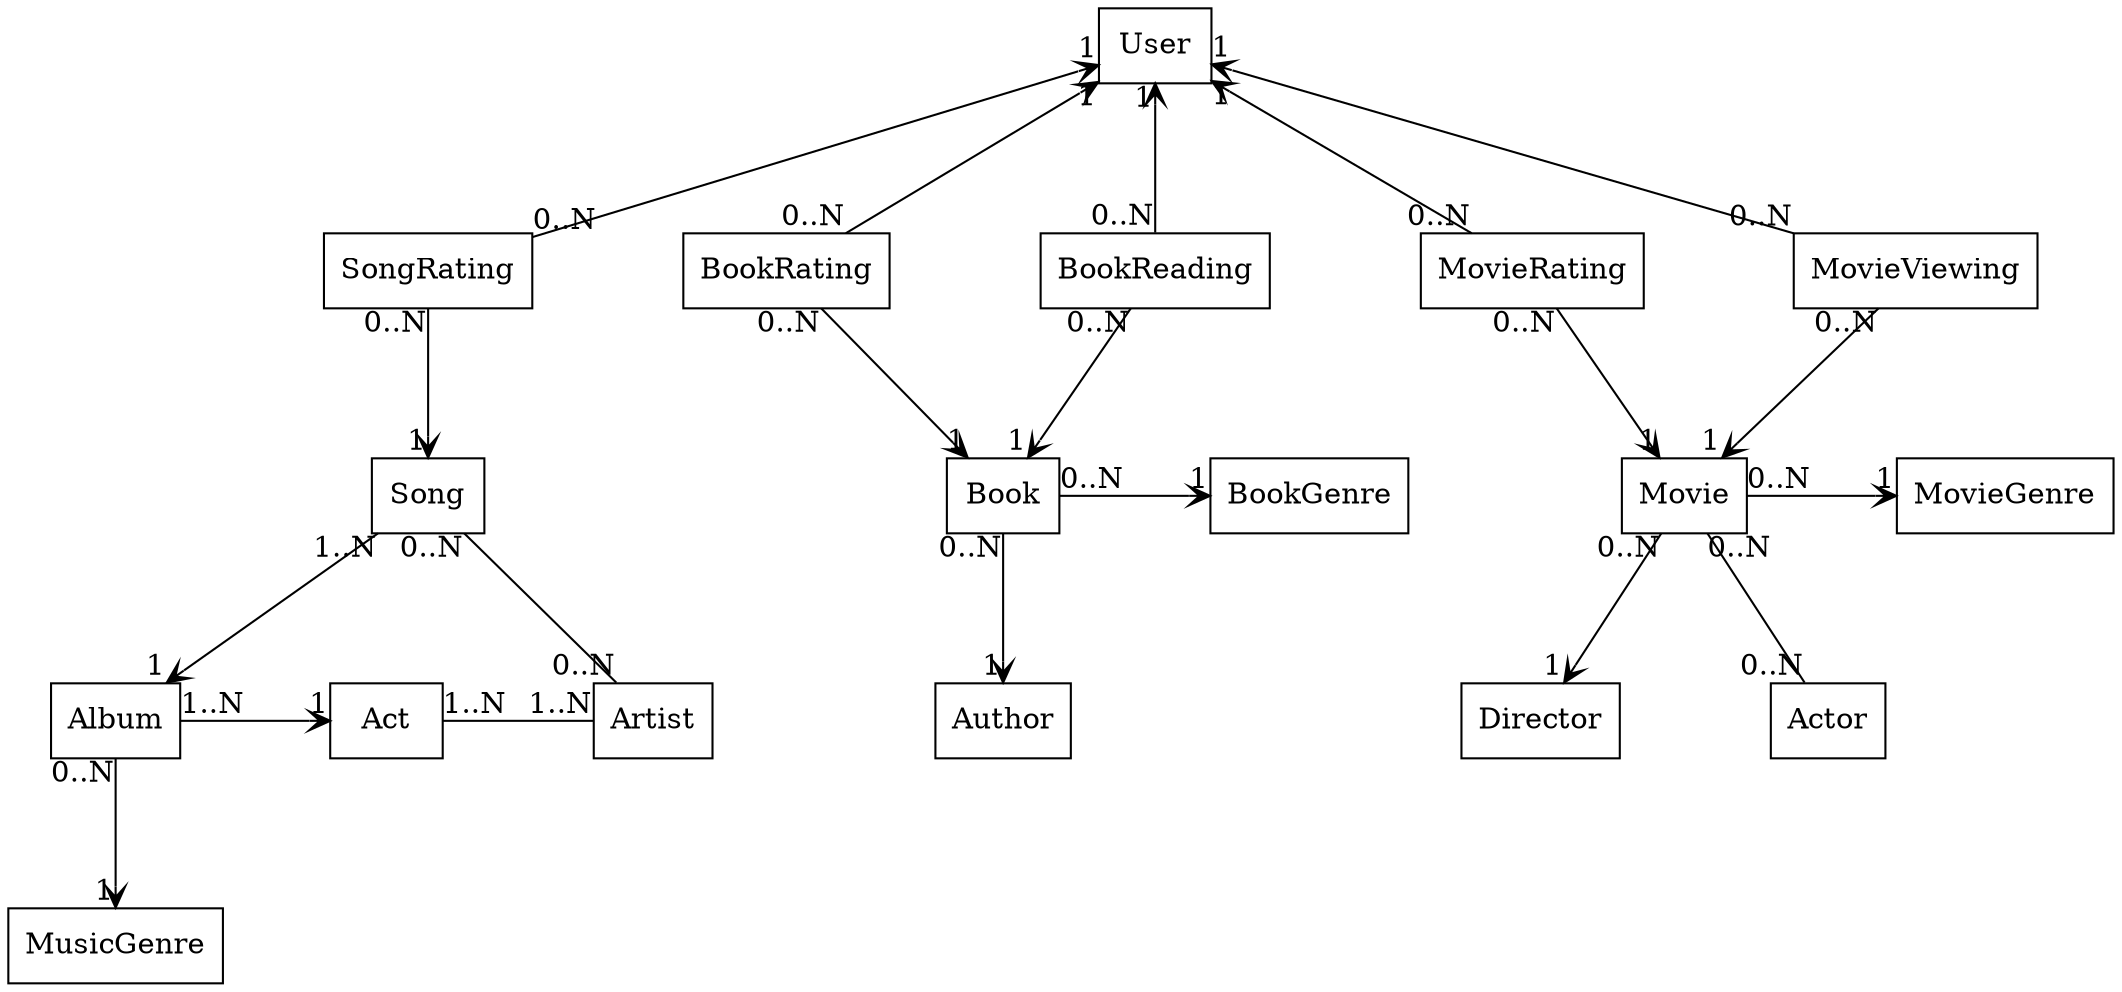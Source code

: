 digraph G {
	nodesep="1";
	ranksep="1";
	node[shape="box"];
	edge[arrowhead="open"];
	
	{
		rank=source;
		User;
	}
	{
		rank=same;
		SongRating;
		BookRating;
		BookReading;
		MovieRating;
		MovieViewing;
	}
	{
		rank=same;
		Song;
		Book;
		Movie;
		BookGenre;
		MovieGenre;
	}
	{
		rank=same;
		MusicGenre;
	}
	{
		rank=same;
		Artist;
		Act;
		Album;
		Author;
		Director;
		Actor;
	}


	// An album has one act, but an act can have multiple albums.
	Album -> Act [taillabel="1..N",headlabel="1"];

	Album -> MusicGenre [taillabel="0..N",headlabel="1"];

	// An act is comprised of one or more artists, and an artist
	// can be part of one or more acts.
	Act -> Artist [taillabel="1..N",headlabel="1..N",arrowhead="none"];

	// A song is on one album, and an album is made up of one or
	// more songs.
	Song -> Album [taillabel="1..N",headlabel="1"];

	// A song can have zero or more featured artists and an artist
	// can be featured on zero or more songs.
	Song -> Artist [taillabel="0..N",headlabel="0..N",arrowhead="none"];

	SongRating -> Song [taillabel="0..N",headlabel="1"];
	SongRating -> User [taillabel="0..N",headlabel="1"];

	Book -> Author [taillabel="0..N",headlabel="1"];
	Book -> BookGenre [taillabel="0..N",headlabel="1"];

	BookRating -> Book [taillabel="0..N",headlabel="1"];
	BookRating -> User [taillabel="0..N",headlabel="1"];

	BookReading -> Book [taillabel="0..N",headlabel="1"];
	BookReading -> User [taillabel="0..N",headlabel="1"];

	Movie -> Director [taillabel="0..N",headlabel="1"];
	Movie -> MovieGenre [taillabel="0..N",headlabel="1"];
	Movie -> Actor [arrowhead="none",taillabel="0..N",headlabel="0..N"];
	MovieRating -> Movie [taillabel="0..N",headlabel="1"];
	MovieRating -> User [taillabel="0..N",headlabel="1"];
	MovieViewing -> Movie [taillabel="0..N",headlabel="1"];
	MovieViewing -> User [taillabel="0..N",headlabel="1"];
}
